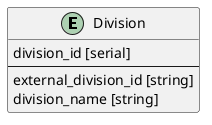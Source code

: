 @startuml Database

entity Division {
    division_id [serial]
    --
    external_division_id [string]
    division_name [string]
}

@enduml
